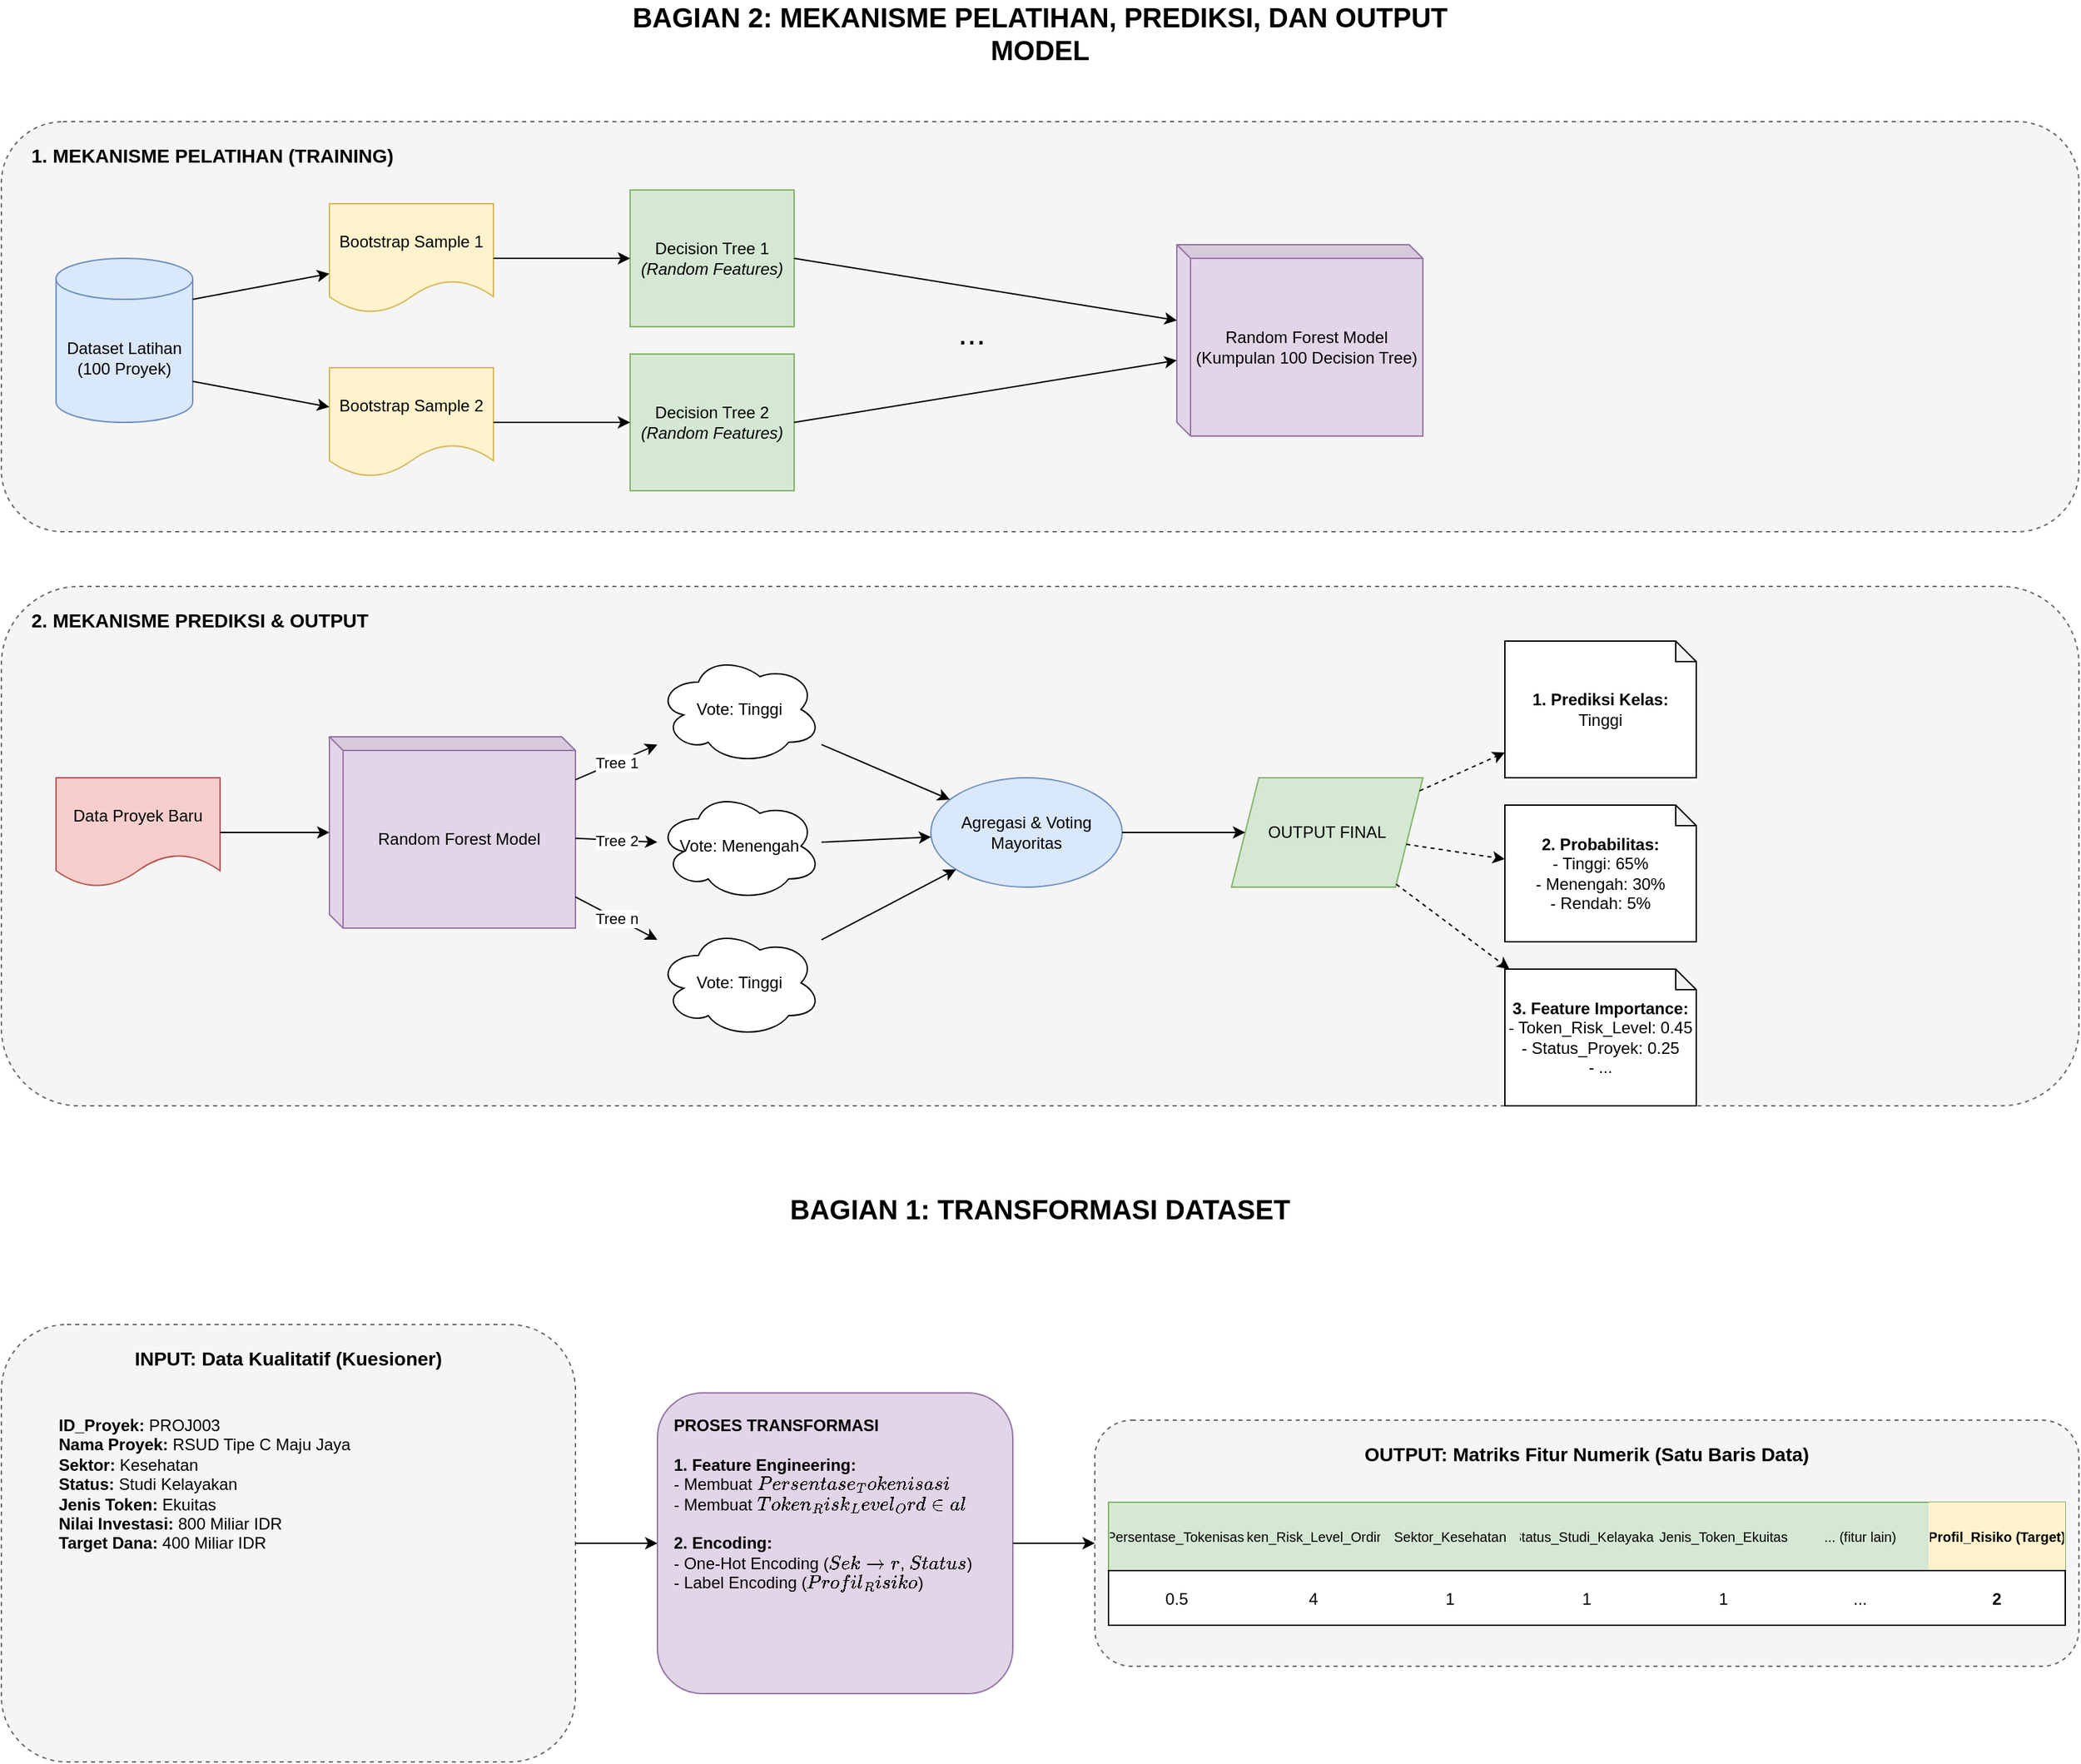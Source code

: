 <mxfile version="27.2.0">
  <diagram name="Ilustrasi Teknis Lengkap" id="WPsJvCh1G2WOhQR1ae0c">
    <mxGraphModel dx="1952" dy="1214" grid="1" gridSize="10" guides="1" tooltips="1" connect="1" arrows="1" fold="1" page="1" pageScale="1" pageWidth="827" pageHeight="1169" math="0" shadow="0">
      <root>
        <mxCell id="0" />
        <mxCell id="1" parent="0" />
        <mxCell id="K5tNEXYpayG--XrOqicq-1" value="BAGIAN 1: TRANSFORMASI DATASET" style="text;html=1;strokeColor=none;fillColor=none;align=center;verticalAlign=middle;whiteSpace=wrap;rounded=0;fontSize=20;fontStyle=1" vertex="1" parent="1">
          <mxGeometry x="490" y="880" width="620" height="30" as="geometry" />
        </mxCell>
        <mxCell id="K5tNEXYpayG--XrOqicq-2" value="" style="rounded=1;whiteSpace=wrap;html=1;fillColor=#f5f5f5;strokeColor=#666666;dashed=1;" vertex="1" parent="1">
          <mxGeometry x="40" y="980" width="420" height="320" as="geometry" />
        </mxCell>
        <mxCell id="K5tNEXYpayG--XrOqicq-3" value="INPUT: Data Kualitatif (Kuesioner)" style="text;html=1;strokeColor=none;fillColor=none;align=center;verticalAlign=middle;whiteSpace=wrap;rounded=0;fontSize=14;fontStyle=1" vertex="1" parent="1">
          <mxGeometry x="50" y="990" width="400" height="30" as="geometry" />
        </mxCell>
        <mxCell id="K5tNEXYpayG--XrOqicq-4" value="&lt;b&gt;ID_Proyek:&lt;/b&gt; PROJ003&lt;br&gt;&lt;b&gt;Nama Proyek:&lt;/b&gt; RSUD Tipe C Maju Jaya&lt;br&gt;&lt;b&gt;Sektor:&lt;/b&gt; Kesehatan&lt;br&gt;&lt;b&gt;Status:&lt;/b&gt; Studi Kelayakan&lt;br&gt;&lt;b&gt;Jenis Token:&lt;/b&gt; Ekuitas&lt;br&gt;&lt;b&gt;Nilai Investasi:&lt;/b&gt; 800 Miliar IDR&lt;br&gt;&lt;b&gt;Target Dana:&lt;/b&gt; 400 Miliar IDR" style="text;html=1;strokeColor=none;fillColor=none;align=left;verticalAlign=top;whiteSpace=wrap;rounded=0;fontSize=12;spacingLeft=20;spacingTop=10;" vertex="1" parent="1">
          <mxGeometry x="60" y="1030" width="380" height="260" as="geometry" />
        </mxCell>
        <mxCell id="K5tNEXYpayG--XrOqicq-5" value="" style="endArrow=classic;html=1;rounded=0;exitX=1;exitY=0.5;exitDx=0;exitDy=0;" edge="1" parent="1" source="K5tNEXYpayG--XrOqicq-2">
          <mxGeometry width="50" height="50" relative="1" as="geometry">
            <mxPoint x="470" y="1140" as="sourcePoint" />
            <mxPoint x="520" y="1140" as="targetPoint" />
          </mxGeometry>
        </mxCell>
        <mxCell id="K5tNEXYpayG--XrOqicq-6" value="&lt;b&gt;PROSES TRANSFORMASI&lt;/b&gt;&lt;br&gt;&lt;br&gt;&lt;b&gt;1. Feature Engineering:&lt;/b&gt;&lt;br&gt;- Membuat `Persentase_Tokenisasi`&lt;br&gt;- Membuat `Token_Risk_Level_Ordinal`&lt;br&gt;&lt;br&gt;&lt;b&gt;2. Encoding:&lt;/b&gt;&lt;br&gt;- One-Hot Encoding (`Sektor`, `Status`)&lt;br&gt;- Label Encoding (`Profil_Risiko`)" style="rounded=1;whiteSpace=wrap;html=1;backgroundOutline=1;fillColor=#e1d5e7;strokeColor=#9673a6;align=left;verticalAlign=top;spacingLeft=10;spacingTop=10;fontSize=12;" vertex="1" parent="1">
          <mxGeometry x="520" y="1030" width="260" height="220" as="geometry" />
        </mxCell>
        <mxCell id="K5tNEXYpayG--XrOqicq-7" value="" style="endArrow=classic;html=1;rounded=0;exitX=1;exitY=0.5;exitDx=0;exitDy=0;" edge="1" parent="1" source="K5tNEXYpayG--XrOqicq-6">
          <mxGeometry width="50" height="50" relative="1" as="geometry">
            <mxPoint x="790" y="1140" as="sourcePoint" />
            <mxPoint x="840" y="1140" as="targetPoint" />
          </mxGeometry>
        </mxCell>
        <mxCell id="K5tNEXYpayG--XrOqicq-27" value="BAGIAN 2: MEKANISME PELATIHAN, PREDIKSI, DAN OUTPUT MODEL" style="text;html=1;strokeColor=none;fillColor=none;align=center;verticalAlign=middle;whiteSpace=wrap;rounded=0;fontSize=20;fontStyle=1" vertex="1" parent="1">
          <mxGeometry x="490" y="20" width="620" height="30" as="geometry" />
        </mxCell>
        <mxCell id="K5tNEXYpayG--XrOqicq-28" value="" style="rounded=1;whiteSpace=wrap;html=1;fillColor=#f5f5f5;strokeColor=#666666;dashed=1;" vertex="1" parent="1">
          <mxGeometry x="40" y="100" width="1520" height="300" as="geometry" />
        </mxCell>
        <mxCell id="K5tNEXYpayG--XrOqicq-29" value="1. MEKANISME PELATIHAN (TRAINING)" style="text;html=1;strokeColor=none;fillColor=none;align=left;verticalAlign=middle;whiteSpace=wrap;rounded=0;fontSize=14;fontStyle=1;" vertex="1" parent="1">
          <mxGeometry x="60" y="110" width="400" height="30" as="geometry" />
        </mxCell>
        <mxCell id="K5tNEXYpayG--XrOqicq-30" value="Dataset Latihan&lt;br&gt;(100 Proyek)" style="shape=cylinder3;whiteSpace=wrap;html=1;boundedLbl=1;backgroundOutline=1;size=15;fillColor=#dae8fc;strokeColor=#6c8ebf;" vertex="1" parent="1">
          <mxGeometry x="80" y="200" width="100" height="120" as="geometry" />
        </mxCell>
        <mxCell id="K5tNEXYpayG--XrOqicq-31" value="Bootstrap Sample 1" style="shape=document;whiteSpace=wrap;html=1;boundedLbl=1;fillColor=#fff2cc;strokeColor=#d6b656;" vertex="1" parent="1">
          <mxGeometry x="280" y="160" width="120" height="80" as="geometry" />
        </mxCell>
        <mxCell id="K5tNEXYpayG--XrOqicq-32" value="Bootstrap Sample 2" style="shape=document;whiteSpace=wrap;html=1;boundedLbl=1;fillColor=#fff2cc;strokeColor=#d6b656;" vertex="1" parent="1">
          <mxGeometry x="280" y="280" width="120" height="80" as="geometry" />
        </mxCell>
        <mxCell id="K5tNEXYpayG--XrOqicq-33" value="" style="endArrow=classic;html=1;rounded=0;exitX=1;exitY=0.25;exitDx=0;exitDy=0;" edge="1" parent="1" source="K5tNEXYpayG--XrOqicq-30" target="K5tNEXYpayG--XrOqicq-31">
          <mxGeometry width="50" height="50" relative="1" as="geometry">
            <mxPoint x="200" y="240" as="sourcePoint" />
            <mxPoint x="250" y="190" as="targetPoint" />
          </mxGeometry>
        </mxCell>
        <mxCell id="K5tNEXYpayG--XrOqicq-34" value="" style="endArrow=classic;html=1;rounded=0;exitX=1;exitY=0.75;exitDx=0;exitDy=0;" edge="1" parent="1" source="K5tNEXYpayG--XrOqicq-30" target="K5tNEXYpayG--XrOqicq-32">
          <mxGeometry width="50" height="50" relative="1" as="geometry">
            <mxPoint x="200" y="300" as="sourcePoint" />
            <mxPoint x="250" y="250" as="targetPoint" />
          </mxGeometry>
        </mxCell>
        <mxCell id="K5tNEXYpayG--XrOqicq-35" value="Decision Tree 1&lt;br&gt;&lt;i&gt;(Random Features)&lt;/i&gt;" style="shape=flowchart.decision;whiteSpace=wrap;html=1;fillColor=#d5e8d4;strokeColor=#82b366;" vertex="1" parent="1">
          <mxGeometry x="500" y="150" width="120" height="100" as="geometry" />
        </mxCell>
        <mxCell id="K5tNEXYpayG--XrOqicq-36" value="Decision Tree 2&lt;br&gt;&lt;i&gt;(Random Features)&lt;/i&gt;" style="shape=flowchart.decision;whiteSpace=wrap;html=1;fillColor=#d5e8d4;strokeColor=#82b366;" vertex="1" parent="1">
          <mxGeometry x="500" y="270" width="120" height="100" as="geometry" />
        </mxCell>
        <mxCell id="K5tNEXYpayG--XrOqicq-37" value="" style="endArrow=classic;html=1;rounded=0;" edge="1" parent="1" source="K5tNEXYpayG--XrOqicq-31" target="K5tNEXYpayG--XrOqicq-35">
          <mxGeometry width="50" height="50" relative="1" as="geometry">
            <mxPoint x="420" y="210" as="sourcePoint" />
            <mxPoint x="470" y="160" as="targetPoint" />
          </mxGeometry>
        </mxCell>
        <mxCell id="K5tNEXYpayG--XrOqicq-38" value="" style="endArrow=classic;html=1;rounded=0;" edge="1" parent="1" source="K5tNEXYpayG--XrOqicq-32" target="K5tNEXYpayG--XrOqicq-36">
          <mxGeometry width="50" height="50" relative="1" as="geometry">
            <mxPoint x="420" y="330" as="sourcePoint" />
            <mxPoint x="470" y="280" as="targetPoint" />
          </mxGeometry>
        </mxCell>
        <mxCell id="K5tNEXYpayG--XrOqicq-39" value="..." style="text;html=1;strokeColor=none;fillColor=none;align=center;verticalAlign=middle;whiteSpace=wrap;rounded=0;fontSize=24;" vertex="1" parent="1">
          <mxGeometry x="720" y="240" width="60" height="30" as="geometry" />
        </mxCell>
        <mxCell id="K5tNEXYpayG--XrOqicq-40" value="Random Forest Model&lt;br&gt;(Kumpulan 100 Decision Tree)" style="shape=cube;whiteSpace=wrap;html=1;boundedLbl=1;backgroundOutline=1;darkOpacity=0.05;size=10;fillColor=#e1d5e7;strokeColor=#9673a6;" vertex="1" parent="1">
          <mxGeometry x="900" y="190" width="180" height="140" as="geometry" />
        </mxCell>
        <mxCell id="K5tNEXYpayG--XrOqicq-41" value="" style="endArrow=classic;html=1;rounded=0;exitX=1;exitY=0.5;exitDx=0;exitDy=0;" edge="1" parent="1" source="K5tNEXYpayG--XrOqicq-35" target="K5tNEXYpayG--XrOqicq-40">
          <mxGeometry width="50" height="50" relative="1" as="geometry">
            <mxPoint x="640" y="210" as="sourcePoint" />
            <mxPoint x="880" y="260" as="targetPoint" />
          </mxGeometry>
        </mxCell>
        <mxCell id="K5tNEXYpayG--XrOqicq-42" value="" style="endArrow=classic;html=1;rounded=0;exitX=1;exitY=0.5;exitDx=0;exitDy=0;" edge="1" parent="1" source="K5tNEXYpayG--XrOqicq-36" target="K5tNEXYpayG--XrOqicq-40">
          <mxGeometry width="50" height="50" relative="1" as="geometry">
            <mxPoint x="640" y="330" as="sourcePoint" />
            <mxPoint x="880" y="260" as="targetPoint" />
          </mxGeometry>
        </mxCell>
        <mxCell id="K5tNEXYpayG--XrOqicq-43" value="" style="rounded=1;whiteSpace=wrap;html=1;fillColor=#f5f5f5;strokeColor=#666666;dashed=1;" vertex="1" parent="1">
          <mxGeometry x="40" y="440" width="1520" height="380" as="geometry" />
        </mxCell>
        <mxCell id="K5tNEXYpayG--XrOqicq-44" value="2. MEKANISME PREDIKSI &amp; OUTPUT" style="text;html=1;strokeColor=none;fillColor=none;align=left;verticalAlign=middle;whiteSpace=wrap;rounded=0;fontSize=14;fontStyle=1;" vertex="1" parent="1">
          <mxGeometry x="60" y="450" width="400" height="30" as="geometry" />
        </mxCell>
        <mxCell id="K5tNEXYpayG--XrOqicq-45" value="Data Proyek Baru" style="shape=document;whiteSpace=wrap;html=1;boundedLbl=1;fillColor=#f8cecc;strokeColor=#b85450;" vertex="1" parent="1">
          <mxGeometry x="80" y="580" width="120" height="80" as="geometry" />
        </mxCell>
        <mxCell id="K5tNEXYpayG--XrOqicq-46" value="" style="endArrow=classic;html=1;rounded=0;exitX=1;exitY=0.5;exitDx=0;exitDy=0;" edge="1" parent="1" source="K5tNEXYpayG--XrOqicq-45">
          <mxGeometry width="50" height="50" relative="1" as="geometry">
            <mxPoint x="220" y="620" as="sourcePoint" />
            <mxPoint x="280" y="620" as="targetPoint" />
          </mxGeometry>
        </mxCell>
        <mxCell id="K5tNEXYpayG--XrOqicq-47" value="Random Forest Model" style="shape=cube;whiteSpace=wrap;html=1;boundedLbl=1;backgroundOutline=1;darkOpacity=0.05;size=10;fillColor=#e1d5e7;strokeColor=#9673a6;" vertex="1" parent="1">
          <mxGeometry x="280" y="550" width="180" height="140" as="geometry" />
        </mxCell>
        <mxCell id="K5tNEXYpayG--XrOqicq-48" value="Vote: Tinggi" style="shape=cloud;whiteSpace=wrap;html=1;" vertex="1" parent="1">
          <mxGeometry x="520" y="490" width="120" height="80" as="geometry" />
        </mxCell>
        <mxCell id="K5tNEXYpayG--XrOqicq-49" value="Vote: Menengah" style="shape=cloud;whiteSpace=wrap;html=1;" vertex="1" parent="1">
          <mxGeometry x="520" y="590" width="120" height="80" as="geometry" />
        </mxCell>
        <mxCell id="K5tNEXYpayG--XrOqicq-50" value="Vote: Tinggi" style="shape=cloud;whiteSpace=wrap;html=1;" vertex="1" parent="1">
          <mxGeometry x="520" y="690" width="120" height="80" as="geometry" />
        </mxCell>
        <mxCell id="K5tNEXYpayG--XrOqicq-51" value="Tree 1" style="endArrow=classic;html=1;rounded=0;" edge="1" parent="1" source="K5tNEXYpayG--XrOqicq-47" target="K5tNEXYpayG--XrOqicq-48">
          <mxGeometry width="50" height="50" relative="1" as="geometry">
            <mxPoint x="480" y="580" as="sourcePoint" />
            <mxPoint x="530" y="530" as="targetPoint" />
          </mxGeometry>
        </mxCell>
        <mxCell id="K5tNEXYpayG--XrOqicq-52" value="Tree 2" style="endArrow=classic;html=1;rounded=0;" edge="1" parent="1" source="K5tNEXYpayG--XrOqicq-47" target="K5tNEXYpayG--XrOqicq-49">
          <mxGeometry width="50" height="50" relative="1" as="geometry">
            <mxPoint x="480" y="630" as="sourcePoint" />
            <mxPoint x="530" y="580" as="targetPoint" />
          </mxGeometry>
        </mxCell>
        <mxCell id="K5tNEXYpayG--XrOqicq-53" value="Tree n" style="endArrow=classic;html=1;rounded=0;" edge="1" parent="1" source="K5tNEXYpayG--XrOqicq-47" target="K5tNEXYpayG--XrOqicq-50">
          <mxGeometry width="50" height="50" relative="1" as="geometry">
            <mxPoint x="480" y="680" as="sourcePoint" />
            <mxPoint x="530" y="630" as="targetPoint" />
          </mxGeometry>
        </mxCell>
        <mxCell id="K5tNEXYpayG--XrOqicq-54" value="Agregasi &amp;amp; Voting Mayoritas" style="ellipse;whiteSpace=wrap;html=1;fillColor=#dae8fc;strokeColor=#6c8ebf;" vertex="1" parent="1">
          <mxGeometry x="720" y="580" width="140" height="80" as="geometry" />
        </mxCell>
        <mxCell id="K5tNEXYpayG--XrOqicq-55" value="" style="endArrow=classic;html=1;rounded=0;" edge="1" parent="1" source="K5tNEXYpayG--XrOqicq-48" target="K5tNEXYpayG--XrOqicq-54">
          <mxGeometry width="50" height="50" relative="1" as="geometry">
            <mxPoint x="660" y="540" as="sourcePoint" />
            <mxPoint x="710" y="490" as="targetPoint" />
          </mxGeometry>
        </mxCell>
        <mxCell id="K5tNEXYpayG--XrOqicq-56" value="" style="endArrow=classic;html=1;rounded=0;" edge="1" parent="1" source="K5tNEXYpayG--XrOqicq-49" target="K5tNEXYpayG--XrOqicq-54">
          <mxGeometry width="50" height="50" relative="1" as="geometry">
            <mxPoint x="660" y="640" as="sourcePoint" />
            <mxPoint x="710" y="590" as="targetPoint" />
          </mxGeometry>
        </mxCell>
        <mxCell id="K5tNEXYpayG--XrOqicq-57" value="" style="endArrow=classic;html=1;rounded=0;" edge="1" parent="1" source="K5tNEXYpayG--XrOqicq-50" target="K5tNEXYpayG--XrOqicq-54">
          <mxGeometry width="50" height="50" relative="1" as="geometry">
            <mxPoint x="660" y="740" as="sourcePoint" />
            <mxPoint x="710" y="690" as="targetPoint" />
          </mxGeometry>
        </mxCell>
        <mxCell id="K5tNEXYpayG--XrOqicq-58" value="OUTPUT FINAL" style="shape=parallelogram;perimeter=parallelogramPerimeter;whiteSpace=wrap;html=1;fixedSize=1;fillColor=#d5e8d4;strokeColor=#82b366;" vertex="1" parent="1">
          <mxGeometry x="940" y="580" width="140" height="80" as="geometry" />
        </mxCell>
        <mxCell id="K5tNEXYpayG--XrOqicq-59" value="" style="endArrow=classic;html=1;rounded=0;" edge="1" parent="1" source="K5tNEXYpayG--XrOqicq-54" target="K5tNEXYpayG--XrOqicq-58">
          <mxGeometry width="50" height="50" relative="1" as="geometry">
            <mxPoint x="880" y="630" as="sourcePoint" />
            <mxPoint x="930" y="580" as="targetPoint" />
          </mxGeometry>
        </mxCell>
        <mxCell id="K5tNEXYpayG--XrOqicq-60" value="&lt;b&gt;1. Prediksi Kelas:&lt;/b&gt;&lt;br&gt;Tinggi" style="shape=note;whiteSpace=wrap;html=1;backgroundOutline=1;darkOpacity=0.05;size=15;" vertex="1" parent="1">
          <mxGeometry x="1140" y="480" width="140" height="100" as="geometry" />
        </mxCell>
        <mxCell id="K5tNEXYpayG--XrOqicq-61" value="&lt;b&gt;2. Probabilitas:&lt;/b&gt;&lt;br&gt;- Tinggi: 65%&lt;br&gt;- Menengah: 30%&lt;br&gt;- Rendah: 5%" style="shape=note;whiteSpace=wrap;html=1;backgroundOutline=1;darkOpacity=0.05;size=15;" vertex="1" parent="1">
          <mxGeometry x="1140" y="600" width="140" height="100" as="geometry" />
        </mxCell>
        <mxCell id="K5tNEXYpayG--XrOqicq-62" value="&lt;b&gt;3. Feature Importance:&lt;/b&gt;&lt;br&gt;- Token_Risk_Level: 0.45&lt;br&gt;- Status_Proyek: 0.25&lt;br&gt;- ..." style="shape=note;whiteSpace=wrap;html=1;backgroundOutline=1;darkOpacity=0.05;size=15;" vertex="1" parent="1">
          <mxGeometry x="1140" y="720" width="140" height="100" as="geometry" />
        </mxCell>
        <mxCell id="K5tNEXYpayG--XrOqicq-63" value="" style="endArrow=classic;html=1;rounded=0;dashed=1;" edge="1" parent="1" source="K5tNEXYpayG--XrOqicq-58" target="K5tNEXYpayG--XrOqicq-60">
          <mxGeometry width="50" height="50" relative="1" as="geometry">
            <mxPoint x="1100" y="580" as="sourcePoint" />
            <mxPoint x="1150" y="530" as="targetPoint" />
          </mxGeometry>
        </mxCell>
        <mxCell id="K5tNEXYpayG--XrOqicq-64" value="" style="endArrow=classic;html=1;rounded=0;dashed=1;" edge="1" parent="1" source="K5tNEXYpayG--XrOqicq-58" target="K5tNEXYpayG--XrOqicq-61">
          <mxGeometry width="50" height="50" relative="1" as="geometry">
            <mxPoint x="1100" y="630" as="sourcePoint" />
            <mxPoint x="1150" y="580" as="targetPoint" />
          </mxGeometry>
        </mxCell>
        <mxCell id="K5tNEXYpayG--XrOqicq-65" value="" style="endArrow=classic;html=1;rounded=0;dashed=1;" edge="1" parent="1" source="K5tNEXYpayG--XrOqicq-58" target="K5tNEXYpayG--XrOqicq-62">
          <mxGeometry width="50" height="50" relative="1" as="geometry">
            <mxPoint x="1100" y="680" as="sourcePoint" />
            <mxPoint x="1150" y="630" as="targetPoint" />
          </mxGeometry>
        </mxCell>
        <mxCell id="K5tNEXYpayG--XrOqicq-66" value="" style="group" vertex="1" connectable="0" parent="1">
          <mxGeometry x="840" y="1050" width="720" height="180" as="geometry" />
        </mxCell>
        <mxCell id="K5tNEXYpayG--XrOqicq-8" value="" style="rounded=1;whiteSpace=wrap;html=1;fillColor=#f5f5f5;strokeColor=#666666;dashed=1;" vertex="1" parent="K5tNEXYpayG--XrOqicq-66">
          <mxGeometry width="720" height="180" as="geometry" />
        </mxCell>
        <mxCell id="K5tNEXYpayG--XrOqicq-9" value="OUTPUT: Matriks Fitur Numerik (Satu Baris Data)" style="text;html=1;strokeColor=none;fillColor=none;align=center;verticalAlign=middle;whiteSpace=wrap;rounded=0;fontSize=14;fontStyle=1" vertex="1" parent="K5tNEXYpayG--XrOqicq-66">
          <mxGeometry x="10" y="10" width="700" height="30" as="geometry" />
        </mxCell>
        <mxCell id="K5tNEXYpayG--XrOqicq-10" value="" style="shape=table;startSize=0;container=1;collapsible=0;childLayout=tableLayout;fixedRows=1;rowLines=1;columnLines=1;fontStyle=0;" vertex="1" parent="K5tNEXYpayG--XrOqicq-66">
          <mxGeometry x="10" y="60" width="700" height="90" as="geometry" />
        </mxCell>
        <mxCell id="K5tNEXYpayG--XrOqicq-11" value="" style="shape=tableRow;horizontal=1;startSize=0;swimlaneHead=0;fontStyle=1;fillColor=#d5e8d4;strokeColor=#82b366;" vertex="1" parent="K5tNEXYpayG--XrOqicq-10">
          <mxGeometry width="700" height="50" as="geometry" />
        </mxCell>
        <mxCell id="K5tNEXYpayG--XrOqicq-12" value="Persentase_Tokenisasi" style="shape=partialRectangle;connectable=0;fillColor=none;top=0;left=0;bottom=0;right=0;overflow=hidden;fontSize=10;" vertex="1" parent="K5tNEXYpayG--XrOqicq-11">
          <mxGeometry width="100" height="50" as="geometry">
            <mxRectangle width="100" height="50" as="alternateBounds" />
          </mxGeometry>
        </mxCell>
        <mxCell id="K5tNEXYpayG--XrOqicq-13" value="Token_Risk_Level_Ordinal" style="shape=partialRectangle;connectable=0;fillColor=none;top=0;left=0;bottom=0;right=0;overflow=hidden;fontSize=10;" vertex="1" parent="K5tNEXYpayG--XrOqicq-11">
          <mxGeometry x="100" width="100" height="50" as="geometry">
            <mxRectangle width="100" height="50" as="alternateBounds" />
          </mxGeometry>
        </mxCell>
        <mxCell id="K5tNEXYpayG--XrOqicq-14" value="Sektor_Kesehatan" style="shape=partialRectangle;connectable=0;fillColor=none;top=0;left=0;bottom=0;right=0;overflow=hidden;fontSize=10;" vertex="1" parent="K5tNEXYpayG--XrOqicq-11">
          <mxGeometry x="200" width="100" height="50" as="geometry">
            <mxRectangle width="100" height="50" as="alternateBounds" />
          </mxGeometry>
        </mxCell>
        <mxCell id="K5tNEXYpayG--XrOqicq-15" value="Status_Studi_Kelayakan" style="shape=partialRectangle;connectable=0;fillColor=none;top=0;left=0;bottom=0;right=0;overflow=hidden;fontSize=10;" vertex="1" parent="K5tNEXYpayG--XrOqicq-11">
          <mxGeometry x="300" width="100" height="50" as="geometry">
            <mxRectangle width="100" height="50" as="alternateBounds" />
          </mxGeometry>
        </mxCell>
        <mxCell id="K5tNEXYpayG--XrOqicq-16" value="Jenis_Token_Ekuitas" style="shape=partialRectangle;connectable=0;fillColor=none;top=0;left=0;bottom=0;right=0;overflow=hidden;fontSize=10;" vertex="1" parent="K5tNEXYpayG--XrOqicq-11">
          <mxGeometry x="400" width="100" height="50" as="geometry">
            <mxRectangle width="100" height="50" as="alternateBounds" />
          </mxGeometry>
        </mxCell>
        <mxCell id="K5tNEXYpayG--XrOqicq-17" value="... (fitur lain)" style="shape=partialRectangle;connectable=0;fillColor=none;top=0;left=0;bottom=0;right=0;overflow=hidden;fontSize=10;" vertex="1" parent="K5tNEXYpayG--XrOqicq-11">
          <mxGeometry x="500" width="100" height="50" as="geometry">
            <mxRectangle width="100" height="50" as="alternateBounds" />
          </mxGeometry>
        </mxCell>
        <mxCell id="K5tNEXYpayG--XrOqicq-18" value="Profil_Risiko (Target)" style="shape=partialRectangle;connectable=0;fillColor=none;top=0;left=0;bottom=0;right=0;overflow=hidden;fontSize=10;fontStyle=1;fillColor=#fff2cc;strokeColor=#d6b656;" vertex="1" parent="K5tNEXYpayG--XrOqicq-11">
          <mxGeometry x="600" width="100" height="50" as="geometry">
            <mxRectangle width="100" height="50" as="alternateBounds" />
          </mxGeometry>
        </mxCell>
        <mxCell id="K5tNEXYpayG--XrOqicq-19" value="" style="shape=tableRow;horizontal=1;startSize=0;swimlaneHead=0;fontStyle=0;" vertex="1" parent="K5tNEXYpayG--XrOqicq-10">
          <mxGeometry y="50" width="700" height="40" as="geometry" />
        </mxCell>
        <mxCell id="K5tNEXYpayG--XrOqicq-20" value="0.5" style="shape=partialRectangle;connectable=0;fillColor=none;top=0;left=0;bottom=0;right=0;overflow=hidden;fontSize=12;" vertex="1" parent="K5tNEXYpayG--XrOqicq-19">
          <mxGeometry width="100" height="40" as="geometry">
            <mxRectangle width="100" height="40" as="alternateBounds" />
          </mxGeometry>
        </mxCell>
        <mxCell id="K5tNEXYpayG--XrOqicq-21" value="4" style="shape=partialRectangle;connectable=0;fillColor=none;top=0;left=0;bottom=0;right=0;overflow=hidden;fontSize=12;" vertex="1" parent="K5tNEXYpayG--XrOqicq-19">
          <mxGeometry x="100" width="100" height="40" as="geometry">
            <mxRectangle width="100" height="40" as="alternateBounds" />
          </mxGeometry>
        </mxCell>
        <mxCell id="K5tNEXYpayG--XrOqicq-22" value="1" style="shape=partialRectangle;connectable=0;fillColor=none;top=0;left=0;bottom=0;right=0;overflow=hidden;fontSize=12;" vertex="1" parent="K5tNEXYpayG--XrOqicq-19">
          <mxGeometry x="200" width="100" height="40" as="geometry">
            <mxRectangle width="100" height="40" as="alternateBounds" />
          </mxGeometry>
        </mxCell>
        <mxCell id="K5tNEXYpayG--XrOqicq-23" value="1" style="shape=partialRectangle;connectable=0;fillColor=none;top=0;left=0;bottom=0;right=0;overflow=hidden;fontSize=12;" vertex="1" parent="K5tNEXYpayG--XrOqicq-19">
          <mxGeometry x="300" width="100" height="40" as="geometry">
            <mxRectangle width="100" height="40" as="alternateBounds" />
          </mxGeometry>
        </mxCell>
        <mxCell id="K5tNEXYpayG--XrOqicq-24" value="1" style="shape=partialRectangle;connectable=0;fillColor=none;top=0;left=0;bottom=0;right=0;overflow=hidden;fontSize=12;" vertex="1" parent="K5tNEXYpayG--XrOqicq-19">
          <mxGeometry x="400" width="100" height="40" as="geometry">
            <mxRectangle width="100" height="40" as="alternateBounds" />
          </mxGeometry>
        </mxCell>
        <mxCell id="K5tNEXYpayG--XrOqicq-25" value="..." style="shape=partialRectangle;connectable=0;fillColor=none;top=0;left=0;bottom=0;right=0;overflow=hidden;fontSize=12;" vertex="1" parent="K5tNEXYpayG--XrOqicq-19">
          <mxGeometry x="500" width="100" height="40" as="geometry">
            <mxRectangle width="100" height="40" as="alternateBounds" />
          </mxGeometry>
        </mxCell>
        <mxCell id="K5tNEXYpayG--XrOqicq-26" value="2" style="shape=partialRectangle;connectable=0;fillColor=none;top=0;left=0;bottom=0;right=0;overflow=hidden;fontSize=12;fontStyle=1;" vertex="1" parent="K5tNEXYpayG--XrOqicq-19">
          <mxGeometry x="600" width="100" height="40" as="geometry">
            <mxRectangle width="100" height="40" as="alternateBounds" />
          </mxGeometry>
        </mxCell>
      </root>
    </mxGraphModel>
  </diagram>
</mxfile>
